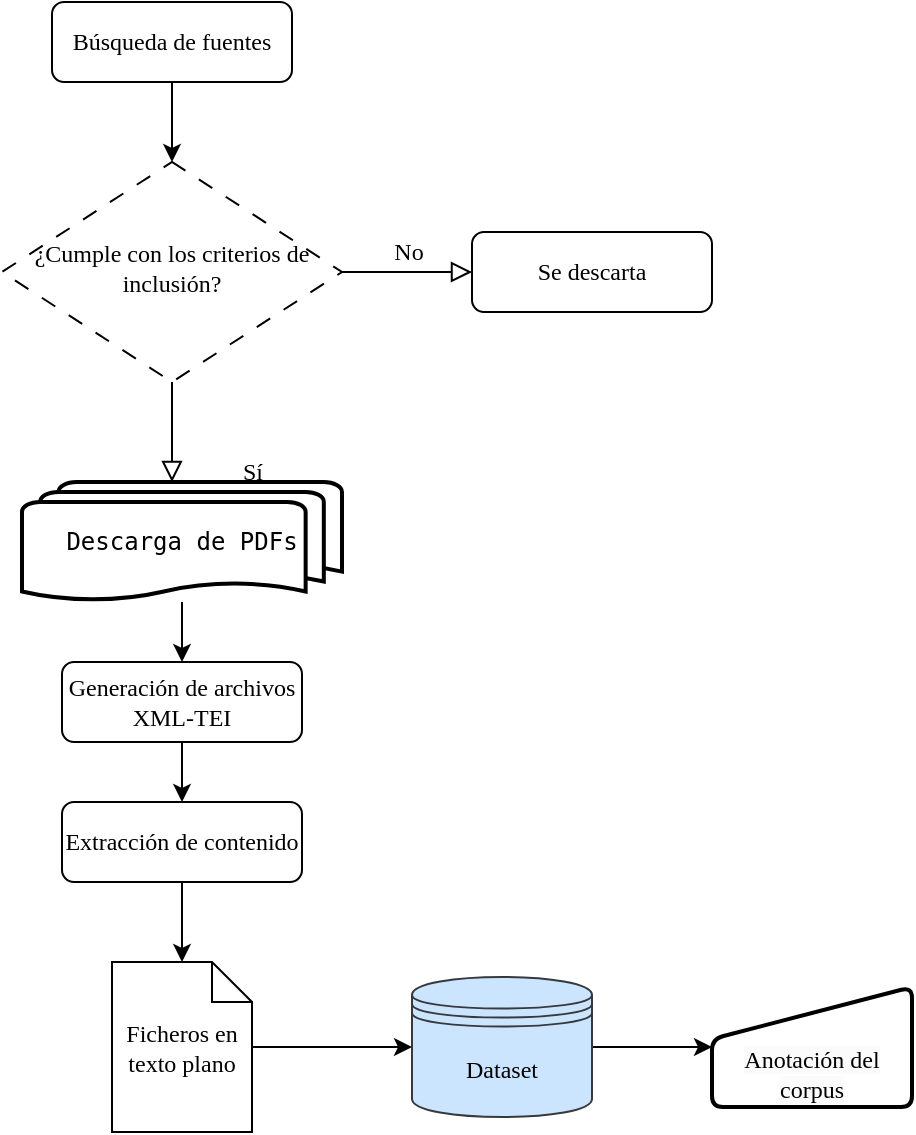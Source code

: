 <mxfile version="24.8.3">
  <diagram id="C5RBs43oDa-KdzZeNtuy" name="Page-1">
    <mxGraphModel dx="1434" dy="772" grid="1" gridSize="10" guides="1" tooltips="1" connect="1" arrows="1" fold="1" page="1" pageScale="1" pageWidth="827" pageHeight="1169" math="0" shadow="0">
      <root>
        <mxCell id="WIyWlLk6GJQsqaUBKTNV-0" />
        <mxCell id="WIyWlLk6GJQsqaUBKTNV-1" parent="WIyWlLk6GJQsqaUBKTNV-0" />
        <mxCell id="5BztQn5_08TIMHJcGIpN-2" value="" style="edgeStyle=orthogonalEdgeStyle;rounded=0;orthogonalLoop=1;jettySize=auto;labelBorderColor=none;html=1;verticalAlign=middle;fontFamily=Lucida Console;fontSize=12;" edge="1" parent="WIyWlLk6GJQsqaUBKTNV-1" source="WIyWlLk6GJQsqaUBKTNV-2" target="WIyWlLk6GJQsqaUBKTNV-3">
          <mxGeometry relative="1" as="geometry" />
        </mxCell>
        <mxCell id="WIyWlLk6GJQsqaUBKTNV-2" value="Búsqueda de fuentes" style="shape=manual;whiteSpace=wrap;fontSize=12;glass=0;strokeWidth=1;shadow=0;labelBorderColor=none;html=1;verticalAlign=middle;fontFamily=Lucida Console;rounded=1;strokeColor=default;align=center;fontColor=default;fillColor=default;" parent="WIyWlLk6GJQsqaUBKTNV-1" vertex="1">
          <mxGeometry x="70" y="40" width="120" height="40" as="geometry" />
        </mxCell>
        <mxCell id="WIyWlLk6GJQsqaUBKTNV-3" value="¿Cumple con los criterios de inclusión?" style="rhombus;whiteSpace=wrap;shadow=0;fontFamily=Lucida Console;fontSize=12;align=center;strokeWidth=1;spacing=6;spacingTop=-4;dashed=1;dashPattern=8 8;fillStyle=solid;labelBorderColor=none;html=1;verticalAlign=middle;" parent="WIyWlLk6GJQsqaUBKTNV-1" vertex="1">
          <mxGeometry x="45" y="120" width="170" height="110" as="geometry" />
        </mxCell>
        <mxCell id="WIyWlLk6GJQsqaUBKTNV-4" value="Sí" style="rounded=0;jettySize=auto;orthogonalLoop=1;fontSize=12;endArrow=block;endFill=0;endSize=8;strokeWidth=1;shadow=0;labelBackgroundColor=none;edgeStyle=orthogonalEdgeStyle;labelBorderColor=none;html=1;verticalAlign=middle;fontFamily=Lucida Console;exitX=0.5;exitY=1;exitDx=0;exitDy=0;" parent="WIyWlLk6GJQsqaUBKTNV-1" source="WIyWlLk6GJQsqaUBKTNV-3" edge="1">
          <mxGeometry x="0.01" y="20" relative="1" as="geometry">
            <mxPoint x="20" y="20" as="offset" />
            <mxPoint x="130" y="250" as="sourcePoint" />
            <mxPoint x="130" y="280" as="targetPoint" />
          </mxGeometry>
        </mxCell>
        <mxCell id="WIyWlLk6GJQsqaUBKTNV-5" value="No" style="edgeStyle=orthogonalEdgeStyle;rounded=0;jettySize=auto;orthogonalLoop=1;fontSize=12;endArrow=block;endFill=0;endSize=8;strokeWidth=1;shadow=0;labelBackgroundColor=none;labelBorderColor=none;html=1;verticalAlign=middle;fontFamily=Lucida Console;" parent="WIyWlLk6GJQsqaUBKTNV-1" source="WIyWlLk6GJQsqaUBKTNV-3" target="WIyWlLk6GJQsqaUBKTNV-6" edge="1">
          <mxGeometry y="10" relative="1" as="geometry">
            <mxPoint as="offset" />
          </mxGeometry>
        </mxCell>
        <mxCell id="WIyWlLk6GJQsqaUBKTNV-6" value="Se descarta" style="rounded=1;whiteSpace=wrap;fontSize=12;glass=0;strokeWidth=1;shadow=0;labelBorderColor=none;html=1;verticalAlign=middle;fontFamily=Lucida Console;" parent="WIyWlLk6GJQsqaUBKTNV-1" vertex="1">
          <mxGeometry x="280" y="155" width="120" height="40" as="geometry" />
        </mxCell>
        <mxCell id="5BztQn5_08TIMHJcGIpN-22" value="" style="edgeStyle=orthogonalEdgeStyle;rounded=0;orthogonalLoop=1;jettySize=auto;html=1;fontFamily=Lucida Console;fontSize=12;fontColor=default;labelBorderColor=none;" edge="1" parent="WIyWlLk6GJQsqaUBKTNV-1" source="WIyWlLk6GJQsqaUBKTNV-8" target="WIyWlLk6GJQsqaUBKTNV-10">
          <mxGeometry relative="1" as="geometry" />
        </mxCell>
        <mxCell id="WIyWlLk6GJQsqaUBKTNV-8" value="Generación de archivos XML-TEI" style="rounded=1;whiteSpace=wrap;fontSize=12;glass=0;strokeWidth=1;shadow=0;labelBorderColor=none;html=1;verticalAlign=middle;fontFamily=Lucida Console;" parent="WIyWlLk6GJQsqaUBKTNV-1" vertex="1">
          <mxGeometry x="75" y="370" width="120" height="40" as="geometry" />
        </mxCell>
        <mxCell id="5BztQn5_08TIMHJcGIpN-24" value="" style="edgeStyle=orthogonalEdgeStyle;rounded=0;orthogonalLoop=1;jettySize=auto;html=1;fontFamily=Lucida Console;fontSize=12;fontColor=default;labelBorderColor=none;" edge="1" parent="WIyWlLk6GJQsqaUBKTNV-1" source="WIyWlLk6GJQsqaUBKTNV-10" target="5BztQn5_08TIMHJcGIpN-21">
          <mxGeometry relative="1" as="geometry" />
        </mxCell>
        <mxCell id="WIyWlLk6GJQsqaUBKTNV-10" value="Extracción de contenido" style="rounded=1;whiteSpace=wrap;fontSize=12;glass=0;strokeWidth=1;shadow=0;labelBorderColor=none;html=1;verticalAlign=middle;fontFamily=Lucida Console;" parent="WIyWlLk6GJQsqaUBKTNV-1" vertex="1">
          <mxGeometry x="75" y="440" width="120" height="40" as="geometry" />
        </mxCell>
        <mxCell id="5BztQn5_08TIMHJcGIpN-20" value="" style="edgeStyle=orthogonalEdgeStyle;rounded=0;orthogonalLoop=1;jettySize=auto;html=1;fontFamily=Lucida Console;fontSize=12;fontColor=default;labelBorderColor=none;" edge="1" parent="WIyWlLk6GJQsqaUBKTNV-1" source="5BztQn5_08TIMHJcGIpN-0" target="5BztQn5_08TIMHJcGIpN-19">
          <mxGeometry relative="1" as="geometry" />
        </mxCell>
        <mxCell id="5BztQn5_08TIMHJcGIpN-0" value="Dataset" style="shape=datastore;whiteSpace=wrap;labelBorderColor=none;html=1;verticalAlign=middle;fontFamily=Lucida Console;fontSize=12;fillColor=#cce5ff;strokeColor=#36393d;" vertex="1" parent="WIyWlLk6GJQsqaUBKTNV-1">
          <mxGeometry x="250" y="527.5" width="90" height="70" as="geometry" />
        </mxCell>
        <mxCell id="5BztQn5_08TIMHJcGIpN-14" value="" style="edgeStyle=orthogonalEdgeStyle;rounded=0;orthogonalLoop=1;jettySize=auto;html=1;fontFamily=Lucida Console;fontSize=12;fontColor=default;labelBorderColor=none;" edge="1" parent="WIyWlLk6GJQsqaUBKTNV-1" source="5BztQn5_08TIMHJcGIpN-12" target="WIyWlLk6GJQsqaUBKTNV-8">
          <mxGeometry relative="1" as="geometry" />
        </mxCell>
        <mxCell id="5BztQn5_08TIMHJcGIpN-12" value="&lt;pre&gt;Descarga de PDFs&lt;/pre&gt;" style="strokeWidth=2;html=1;shape=mxgraph.flowchart.multi-document;whiteSpace=wrap;" vertex="1" parent="WIyWlLk6GJQsqaUBKTNV-1">
          <mxGeometry x="55" y="280" width="160" height="60" as="geometry" />
        </mxCell>
        <mxCell id="5BztQn5_08TIMHJcGIpN-19" value="&lt;span style=&quot;color: rgb(0, 0, 0); font-family: &amp;quot;Lucida Console&amp;quot;; font-size: 12px; font-style: normal; font-variant-ligatures: normal; font-variant-caps: normal; font-weight: 400; letter-spacing: normal; orphans: 2; text-align: center; text-indent: 0px; text-transform: none; widows: 2; word-spacing: 0px; -webkit-text-stroke-width: 0px; white-space: normal; background-color: rgb(251, 251, 251); text-decoration-thickness: initial; text-decoration-style: initial; text-decoration-color: initial; display: inline !important; float: none;&quot;&gt;Anotación del corpus&lt;/span&gt;" style="html=1;strokeWidth=2;shape=manualInput;whiteSpace=wrap;rounded=1;size=26;arcSize=11;shadow=0;glass=0;strokeColor=default;align=center;verticalAlign=bottom;fontFamily=Lucida Console;fontSize=12;fontColor=default;labelBorderColor=none;fillColor=default;" vertex="1" parent="WIyWlLk6GJQsqaUBKTNV-1">
          <mxGeometry x="400" y="532.5" width="100" height="60" as="geometry" />
        </mxCell>
        <mxCell id="5BztQn5_08TIMHJcGIpN-25" value="" style="edgeStyle=orthogonalEdgeStyle;rounded=0;orthogonalLoop=1;jettySize=auto;html=1;fontFamily=Lucida Console;fontSize=12;fontColor=default;labelBorderColor=none;" edge="1" parent="WIyWlLk6GJQsqaUBKTNV-1" source="5BztQn5_08TIMHJcGIpN-21" target="5BztQn5_08TIMHJcGIpN-0">
          <mxGeometry relative="1" as="geometry" />
        </mxCell>
        <mxCell id="5BztQn5_08TIMHJcGIpN-21" value="Ficheros en texto plano" style="shape=note;size=20;whiteSpace=wrap;html=1;rounded=1;shadow=0;glass=0;strokeColor=default;strokeWidth=1;align=center;verticalAlign=middle;fontFamily=Lucida Console;fontSize=12;fontColor=default;labelBorderColor=none;fillColor=default;" vertex="1" parent="WIyWlLk6GJQsqaUBKTNV-1">
          <mxGeometry x="100" y="520" width="70" height="85" as="geometry" />
        </mxCell>
      </root>
    </mxGraphModel>
  </diagram>
</mxfile>
